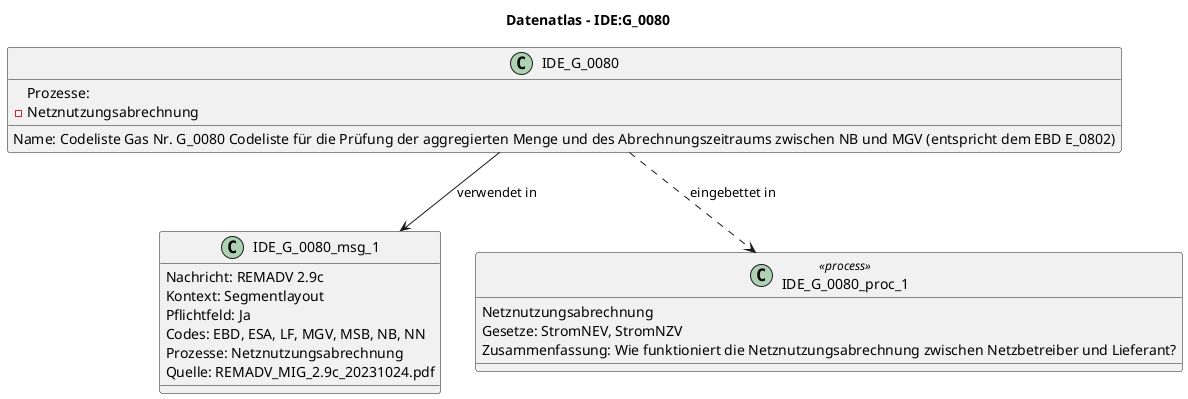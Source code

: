 @startuml
title Datenatlas – IDE:G_0080
class IDE_G_0080 {
  Name: Codeliste Gas Nr. G_0080 Codeliste für die Prüfung der aggregierten Menge und des Abrechnungszeitraums zwischen NB und MGV (entspricht dem EBD E_0802)
  Prozesse:
    - Netznutzungsabrechnung
}
class IDE_G_0080_msg_1 {
  Nachricht: REMADV 2.9c
  Kontext: Segmentlayout
  Pflichtfeld: Ja
  Codes: EBD, ESA, LF, MGV, MSB, NB, NN
  Prozesse: Netznutzungsabrechnung
  Quelle: REMADV_MIG_2.9c_20231024.pdf
}
IDE_G_0080 --> IDE_G_0080_msg_1 : verwendet in
class IDE_G_0080_proc_1 <<process>> {
  Netznutzungsabrechnung
  Gesetze: StromNEV, StromNZV
  Zusammenfassung: Wie funktioniert die Netznutzungsabrechnung zwischen Netzbetreiber und Lieferant?
}
IDE_G_0080 ..> IDE_G_0080_proc_1 : eingebettet in
@enduml